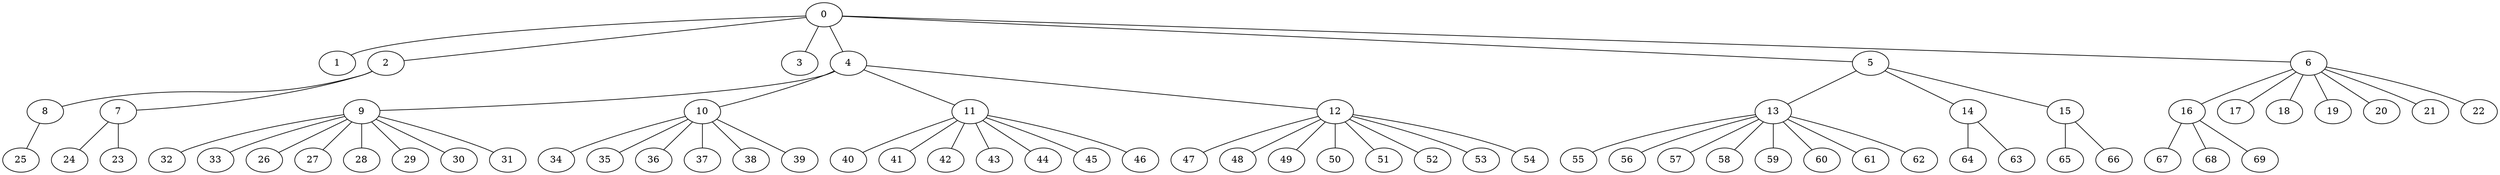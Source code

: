 
graph graphname {
    0 -- 1
0 -- 2
0 -- 3
0 -- 4
0 -- 5
0 -- 6
2 -- 8
2 -- 7
4 -- 9
4 -- 10
4 -- 11
4 -- 12
5 -- 13
5 -- 14
5 -- 15
6 -- 16
6 -- 17
6 -- 18
6 -- 19
6 -- 20
6 -- 21
6 -- 22
7 -- 24
7 -- 23
8 -- 25
9 -- 32
9 -- 33
9 -- 26
9 -- 27
9 -- 28
9 -- 29
9 -- 30
9 -- 31
10 -- 34
10 -- 35
10 -- 36
10 -- 37
10 -- 38
10 -- 39
11 -- 40
11 -- 41
11 -- 42
11 -- 43
11 -- 44
11 -- 45
11 -- 46
12 -- 47
12 -- 48
12 -- 49
12 -- 50
12 -- 51
12 -- 52
12 -- 53
12 -- 54
13 -- 55
13 -- 56
13 -- 57
13 -- 58
13 -- 59
13 -- 60
13 -- 61
13 -- 62
14 -- 64
14 -- 63
15 -- 65
15 -- 66
16 -- 67
16 -- 68
16 -- 69

}
